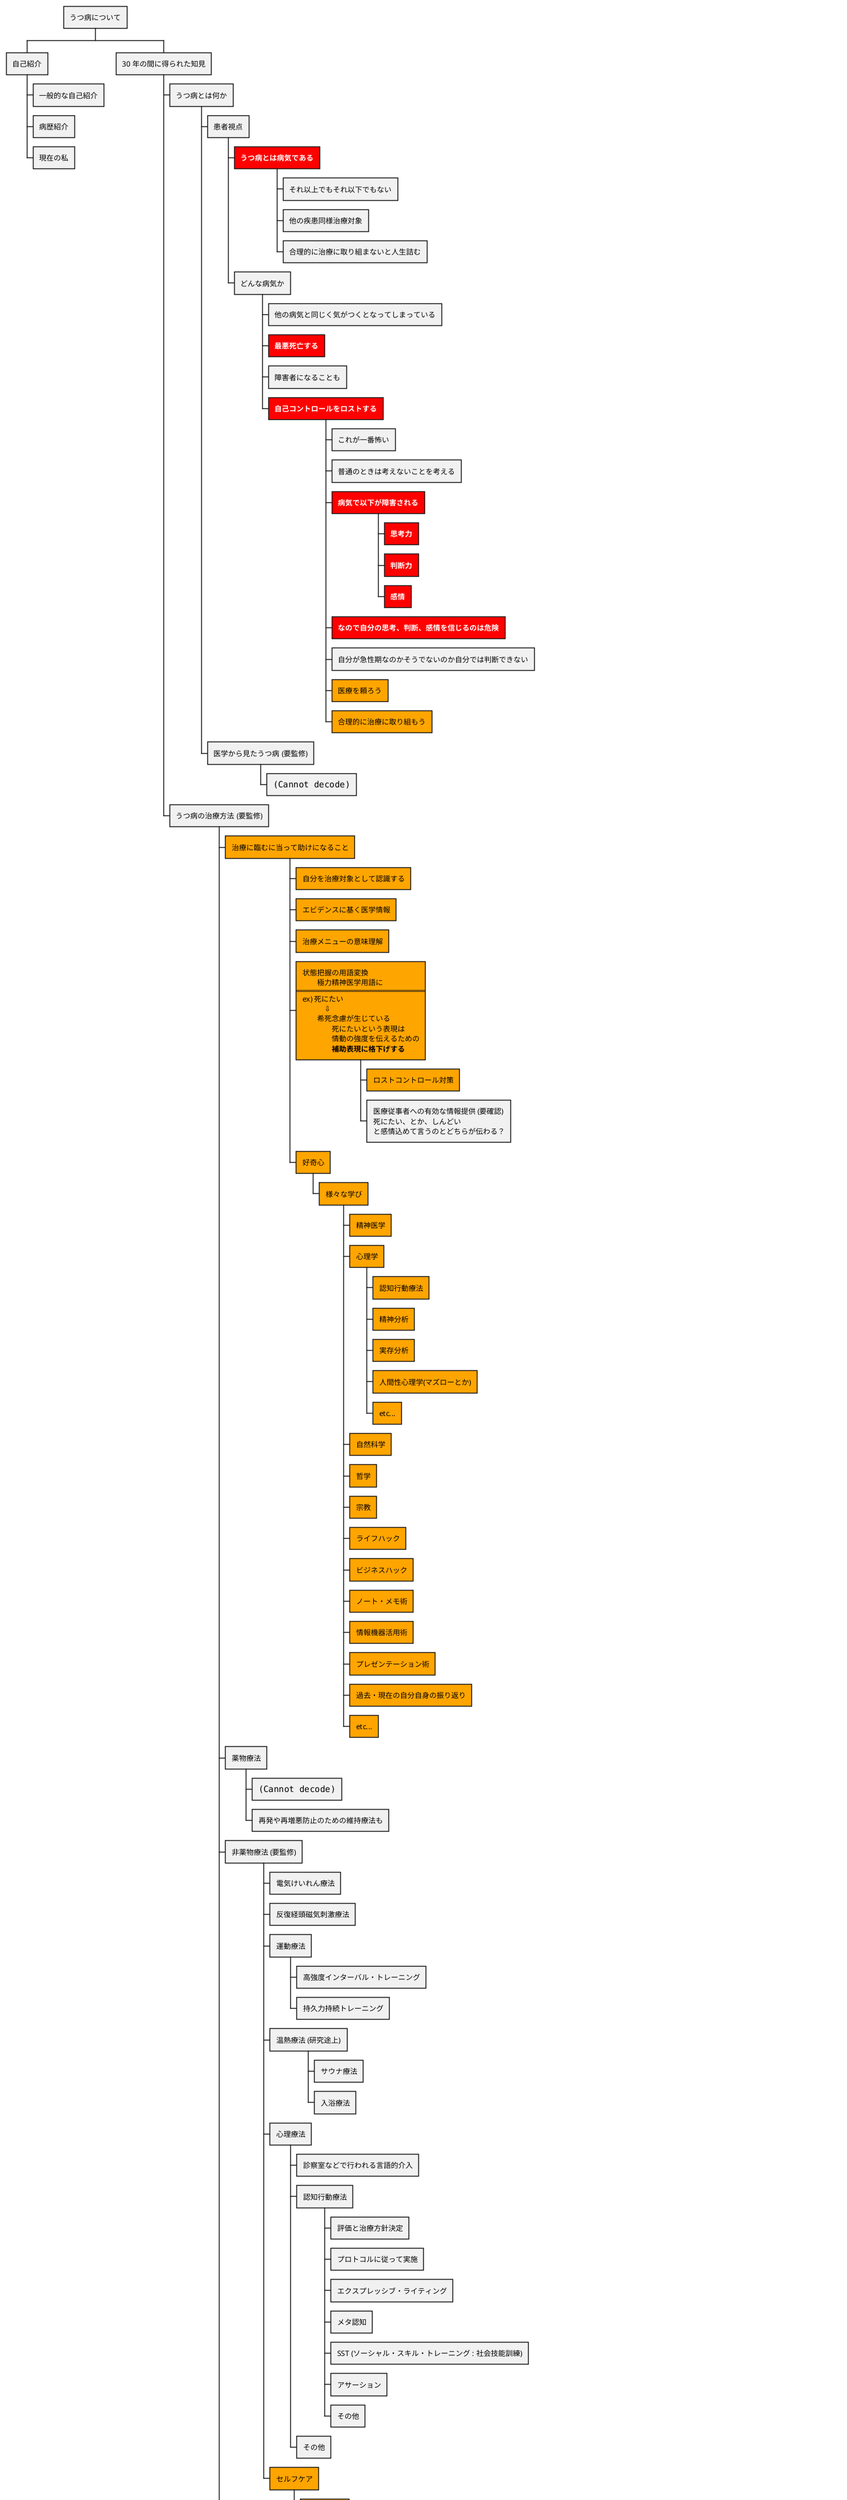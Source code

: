 @startwbs
* うつ病について

** 自己紹介
*** 一般的な自己紹介
*** 病歴紹介
*** 現在の私

** 30 年の間に得られた知見
*** うつ病とは何か

**** 患者視点
*****[#red] <color:white><b>うつ病とは病気である</b></color>
****** それ以上でもそれ以下でもない
****** 他の疾患同様治療対象
****** 合理的に治療に取り組まないと人生詰む

***** どんな病気か
****** 他の病気と同じく気がつくとなってしまっている
******[#red] <color:white><b>最悪死亡する</b></color>
****** 障害者になることも

******[#red] <color:white><b>自己コントロールをロストする</b></color>
******* これが一番怖い
******* 普通のときは考えないことを考える
*******[#red] <color:white><b>病気で以下が障害される</b></color>
********[#red] <color:white><b>思考力</b></color>
********[#red] <color:white><b>判断力</b></color>
********[#red] <color:white><b>感情</b></color>
*******[#red] <color:white><b>なので自分の思考、判断、感情を信じるのは危険</b></color>
******* 自分が急性期なのかそうでないのか自分では判断できない
*******[#orange] 医療を頼ろう
*******[#orange] 合理的に治療に取り組もう

**** 医学から見たうつ病 (要監修)
'***** モノアミン仮説
'***** 神経炎症仮説
'***** 神経可逆性仮説
'***** コルチゾール仮説
'***** その他
***** <img src="fig2025031701.svg">

*** うつ病の治療方法 (要監修)

****[#orange] 治療に臨むに当って助けになること
*****[#orange] 自分を治療対象として認識する
*****[#orange] エビデンスに基く医学情報
*****[#orange] 治療メニューの意味理解
*****[#orange]:状態把握の用語変換
　　極力精神医学用語に
====
ex) 死にたい
　　　⇩
　　希死念慮が生じている
　　　　死にたいという表現は
　　　　情動の強度を伝えるための
　　　　<b>補助表現に格下げする</b>;
******[#orange] ロストコントロール対策
******:医療従事者への有効な情報提供 (要確認)
死にたい、とか、しんどい
と感情込めて言うのとどちらが伝わる？;
*****[#orange] 好奇心
******[#orange] 様々な学び
*******[#orange] 精神医学
*******[#orange] 心理学
********[#orange] 認知行動療法
********[#orange] 精神分析
********[#orange] 実存分析
********[#orange] 人間性心理学(マズローとか)
********[#orange] etc...
*******[#orange] 自然科学
*******[#orange] 哲学
*******[#orange] 宗教
*******[#orange] ライフハック
*******[#orange] ビジネスハック
*******[#orange] ノート・メモ術
*******[#orange] 情報機器活用術
*******[#orange] プレゼンテーション術
*******[#orange] 過去・現在の自分自身の振り返り
*******[#orange] etc...

**** 薬物療法
***** <img src="fig2025031803.svg">
***** 再発や再増悪防止のための維持療法も

**** 非薬物療法 (要監修)
***** 電気けいれん療法
***** 反復経頭磁気刺激療法

***** 運動療法
****** 高強度インターバル・トレーニング
****** 持久力持続トレーニング

***** 温熱療法 (研究途上)
****** サウナ療法
****** 入浴療法

***** 心理療法
****** 診察室などで行われる言語的介入
****** 認知行動療法
******* 評価と治療方針決定
******* プロトコルに従って実施
******* エクスプレッシブ・ライティング
******* メタ認知
******* SST (ソーシャル・スキル・トレーニング : 社会技能訓練)
******* アサーション
******* その他
****** その他

*****[#orange] セルフケア
******[#orange] 始める前に
*******[#orange] あわてないこと
*******[#orange] あせらないこと
*******[#orange] できない時期はどうしてもある
******[#orange] 生活習慣
*******[#orange] 早寝早起き
*******[#orange] アルコールを避ける
*******[#orange] 煙草を避ける
*******[#orange] カフェインの制限
*******[#orange] 十分な睡眠
*******[#orange] 日光を十分浴びる

******[#orange] 運動療法
******* 高強度インターバル・トレーニング
******* 持久力持続トレーニング
*******[#orange] ウォーキング
********[#orange] 散歩
********[#orange] ハイキング
********[#orange] フォトウォーク
********[#orange] バードウォッチング
********[#orange] 自然観察
*******[#orange] サイクリング
*******[#orange] 登山
*******[#orange] スイミング
*******[#orange] その他

******[#orange] リラクゼーション
*******[#orange] 入浴
********[#orange] お風呂
********[#orange] 温泉
********[#orange] サウナ
*******[#orange] マインドフルネス
*******[#orange] 座禅

******[#orange] エクスプレッシブ・ライティング
*******[#orange] 目的
********[#orange] 自分の感情、思考、判断
*********[#orange] 見える化
*********[#orange] 客観化
*********[#orange] 多角化
********[#orange] PDSA サイクルのように
*******[#orange] 日記
*******[#orange] メモ習慣
*******[#orange] CBT コラム法
********[#orange] トリプルコラム法
********[#orange] 突っ込みノート法
*******[#orange] ジャーナリング
*******[#orange] メタ認知トレーニング
*******[#orange] その他

******[#orange] レクリエーション
*******[#orange] 音楽
*******[#orange] 読書
*******[#orange] 旅行
*******[#orange] 日帰り旅行
*******[#orange] 各種レジャー

****** その他

****[#red] <color:white><b>注意を要するもの</b></color>
*****[#red] <color:white><b>SNS や動画サイト</b></color>
******[#red] <color:white><b>ネガティブフィードバックが多過ぎる</b></color>
******[#red] <color:white><b>害を減らす工夫をしないと危険</b></color>

******[#orange] 実は健康な人たちにとっても気をつけないと健康上のリスク
*******[#orange] 報酬系を過剰に刺激するシステム上の仕組み
********[#orange] 集客のため
********[#orange] 依存症製造マシーン化している
*******[#orange] 怒りの感情を増幅させる設計
********[#orange] 相容れない考えにネガティブに反応してしまう人間の習性を利用している
********[#orange] 相容れない考えが世の中に溢れているのは当たり前だけど人はそれを忘れる
********[#orange] それを利用して滞在時間を増やす設計になっている
********[#orange] 元エンジニアとしてかなり悪質なシステムだと評したい

*******[#orange] 問題設計リスト
********[#orange] 文字数制限
*********[#orange] 誤解、誤読の源泉
*********[#orange] 人から読解能力を奪う設計
*********[#orange] 人から文書作成能力を奪う設計
*********[#orange] 人から思考能力思考時間を奪う設計
**********[#orange] 特殊詐欺と同じ設計
********[#orange] コメント機能
*********[#orange] 対立の源泉
********[#orange] お勧め機能
*********[#orange] 生活圏に関係のない刺激を無理矢理捩じ込む
********[#orange] 再ポスト機能
*********[#orange] 対立の源泉
********[#orange] コメント付き再ポスト機能
*********[#orange] 対立の源泉
********[#orange] 検索機能
*********[#orange] 他人の意見が気になる人間の性質を利用
*********[#orange] 生活圏に関係のない刺激を無理矢理捩じ込む
*******[#orange] インフルエンサーの問題
********[#orange] 煽ることで閲覧数を増やそうとする
*********[#orange] お金のため
*********[#orange] 過剰な承認欲求
*******[#orange] 運営会社の問題
********[#orange] 自社の経済的利益のために人の健康を害する人の性質をフル活用
********[#orange] 世に問題を問おうとすると、表現の自由を盾にする悪質さ
********[#orange] 既存メディアなら避けるネガティブ・キャンペーンを平気でやる
********[#orange] 運用時の行き過ぎた言論統制
*******[#orange] 病人製造機だと元 IT エンジニアとして断言する
*******[#orange] 何を言っても改善されないので利用にはしたたかさや工夫が絶対に必要
*******[#red] <color:white><b>情報的健康こそ最重要</b></color>

***** 母性的集団
******< 所謂メンヘラ・コミュニティ
****** 残念ながら治るのに欠片も役立たない
******< 実際には母性集団ではない
****** 当事者の母性を求めてしまう性向
******* 気持はわかる
******* 短時間の一時的な休憩場所としてなら
******* 緊急避難先としてなら
******* でも居着くと百害あって一理無し
******* なぜなら現実の世界には存在しない
******* 卒業しましょう

****** 母性的集団の構成
******* 母性を求める当事者
******** <b>理解</b>されたいと言う
********* 単に母性に包まれたいだけ
********* 理解って何？優しくされること？
********* まるで乳幼児の欲求のように思いませんか？
********* 人間は赤ん坊のままでは生きていけないですよね？
********* 赤ん坊じゃないのでさっさと卒業したほうがいいのでは？
******* 母性を提供する共依存イネイブラー
******** 実はイネイブラーには相手への理解も愛情もない
******** 困った問題のある人を助ける自分が愛おしい
******** 病者が回復していくと自分の存在意義を見失う
********* 病者の回復を無意識に妨害しはじめる
******* 無限ループ
******** 別のおいしい獲物へのイネイブラーの無意識的乗り換え
******** 当事者の見捨てられ体験
********* 当て付けの OD
********** イネイブラーの興味の対象外

******* 本当の理解者とは
******** 当事者の様子がおかしな時にそれを指摘してくれる
******** 受診を勧めてくれる
******** 睡眠環境を調整してくれる
******** 入院を勧めてくれる
******** 当事者の状況によっては当事者を病院に連れて行き医療保護入院の手続きをしてくれる
********* 急性期の当事者の思考力、判断力、感情が障害されているから
********* 当事者に病識が無い場合も
******** 上辺の言葉ではなく行動で判断しましょう


****** どちらも勘違いしてはいけない
******* どちらにも相手に対する愛情も心配も思いやりもまったく無い
******* 歪んだ自己愛集団に過ぎない
******* 人間の持つ愛情などでは決してない

****** そんな集団のメンバーになってはいけない
******* 治るのが遠のく。あるいは永遠にやってこない
******* イネイブラーの共依存も悪化する
******* どちらにも良くない
****** 正しい認識、少くとも間違ってはいない認識が非常に重要
*******< 人間としての成長と成熟
******* 自己
******* 社会
******* 現実
******* 人間とは？
******* 人生とは？
******* 生きるとはどういうことか
******* いずれ必ずやって来る死をどう思うか

****** 休憩し終えたらさっさと離れるのがお互いのため

******[#orange] 一人の人間として自立しましょう
*******[#orange] 自分自身を救う主役は他ならぬ自分自身です
******* でも助けをくれる人の支援はありがたく受けましょう
******** 医師、看護師、臨床心理士、ケースワーカー、国、役所、教員、家族etc
******** 生きていく助けになります！！
******* 良くなる妨げになる人との距離感をどうするのか考えましょう

@endwbs

